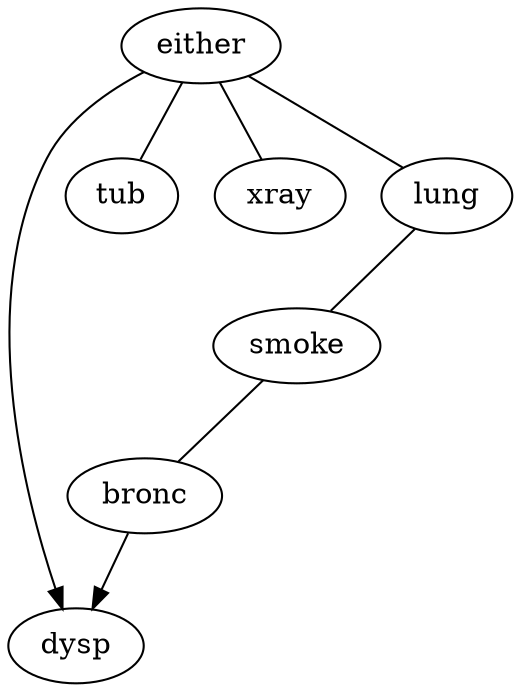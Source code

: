 digraph G {
    "bronc" -> "dysp";
    "either" -> "dysp";
    "either" -> "tub" [dir = none];
    "smoke" -> "bronc" [dir = none];
    "either" -> "xray" [dir = none];
    "either" -> "lung" [dir = none];
    "lung" -> "smoke" [dir = none];
}
